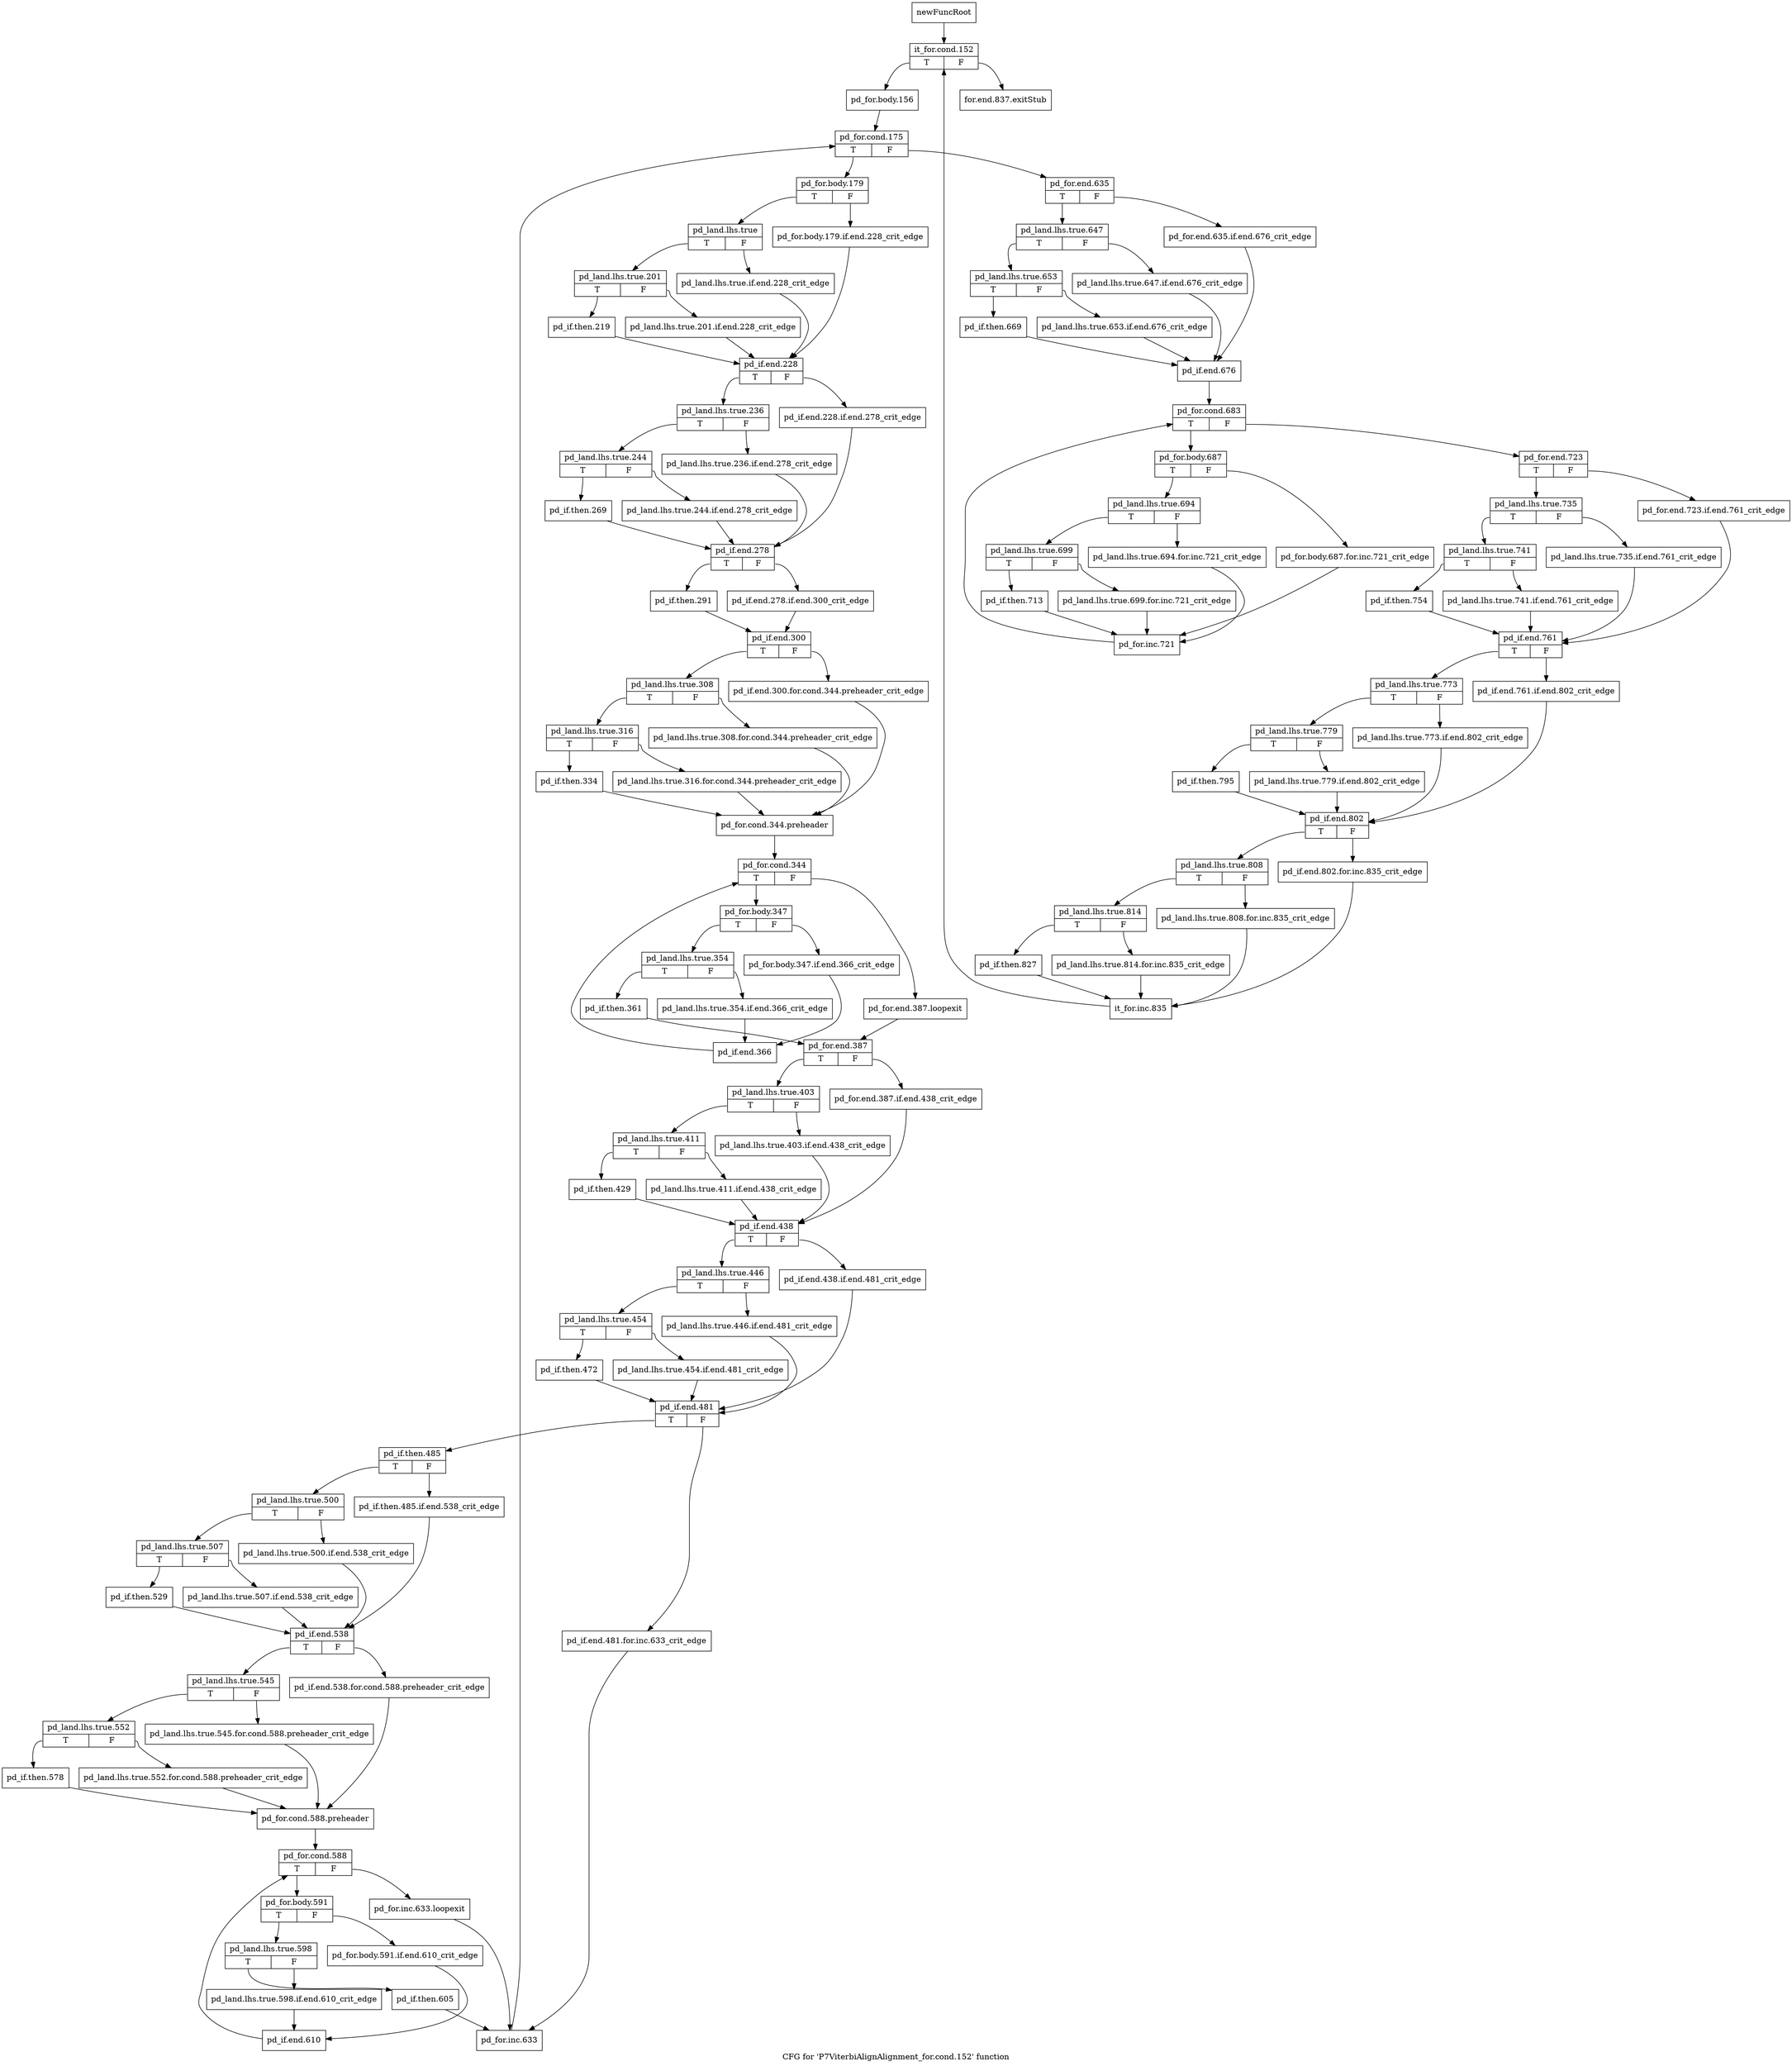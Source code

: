digraph "CFG for 'P7ViterbiAlignAlignment_for.cond.152' function" {
	label="CFG for 'P7ViterbiAlignAlignment_for.cond.152' function";

	Node0x2f81210 [shape=record,label="{newFuncRoot}"];
	Node0x2f81210 -> Node0x2f812b0;
	Node0x2f81260 [shape=record,label="{for.end.837.exitStub}"];
	Node0x2f812b0 [shape=record,label="{it_for.cond.152|{<s0>T|<s1>F}}"];
	Node0x2f812b0:s0 -> Node0x2f81300;
	Node0x2f812b0:s1 -> Node0x2f81260;
	Node0x2f81300 [shape=record,label="{pd_for.body.156}"];
	Node0x2f81300 -> Node0x2f81350;
	Node0x2f81350 [shape=record,label="{pd_for.cond.175|{<s0>T|<s1>F}}"];
	Node0x2f81350:s0 -> Node0x2f81fd0;
	Node0x2f81350:s1 -> Node0x2f813a0;
	Node0x2f813a0 [shape=record,label="{pd_for.end.635|{<s0>T|<s1>F}}"];
	Node0x2f813a0:s0 -> Node0x2f81440;
	Node0x2f813a0:s1 -> Node0x2f813f0;
	Node0x2f813f0 [shape=record,label="{pd_for.end.635.if.end.676_crit_edge}"];
	Node0x2f813f0 -> Node0x2f815d0;
	Node0x2f81440 [shape=record,label="{pd_land.lhs.true.647|{<s0>T|<s1>F}}"];
	Node0x2f81440:s0 -> Node0x2f814e0;
	Node0x2f81440:s1 -> Node0x2f81490;
	Node0x2f81490 [shape=record,label="{pd_land.lhs.true.647.if.end.676_crit_edge}"];
	Node0x2f81490 -> Node0x2f815d0;
	Node0x2f814e0 [shape=record,label="{pd_land.lhs.true.653|{<s0>T|<s1>F}}"];
	Node0x2f814e0:s0 -> Node0x2f81580;
	Node0x2f814e0:s1 -> Node0x2f81530;
	Node0x2f81530 [shape=record,label="{pd_land.lhs.true.653.if.end.676_crit_edge}"];
	Node0x2f81530 -> Node0x2f815d0;
	Node0x2f81580 [shape=record,label="{pd_if.then.669}"];
	Node0x2f81580 -> Node0x2f815d0;
	Node0x2f815d0 [shape=record,label="{pd_if.end.676}"];
	Node0x2f815d0 -> Node0x2f81620;
	Node0x2f81620 [shape=record,label="{pd_for.cond.683|{<s0>T|<s1>F}}"];
	Node0x2f81620:s0 -> Node0x2f81d50;
	Node0x2f81620:s1 -> Node0x2f81670;
	Node0x2f81670 [shape=record,label="{pd_for.end.723|{<s0>T|<s1>F}}"];
	Node0x2f81670:s0 -> Node0x2f81710;
	Node0x2f81670:s1 -> Node0x2f816c0;
	Node0x2f816c0 [shape=record,label="{pd_for.end.723.if.end.761_crit_edge}"];
	Node0x2f816c0 -> Node0x2f818a0;
	Node0x2f81710 [shape=record,label="{pd_land.lhs.true.735|{<s0>T|<s1>F}}"];
	Node0x2f81710:s0 -> Node0x2f817b0;
	Node0x2f81710:s1 -> Node0x2f81760;
	Node0x2f81760 [shape=record,label="{pd_land.lhs.true.735.if.end.761_crit_edge}"];
	Node0x2f81760 -> Node0x2f818a0;
	Node0x2f817b0 [shape=record,label="{pd_land.lhs.true.741|{<s0>T|<s1>F}}"];
	Node0x2f817b0:s0 -> Node0x2f81850;
	Node0x2f817b0:s1 -> Node0x2f81800;
	Node0x2f81800 [shape=record,label="{pd_land.lhs.true.741.if.end.761_crit_edge}"];
	Node0x2f81800 -> Node0x2f818a0;
	Node0x2f81850 [shape=record,label="{pd_if.then.754}"];
	Node0x2f81850 -> Node0x2f818a0;
	Node0x2f818a0 [shape=record,label="{pd_if.end.761|{<s0>T|<s1>F}}"];
	Node0x2f818a0:s0 -> Node0x2f81940;
	Node0x2f818a0:s1 -> Node0x2f818f0;
	Node0x2f818f0 [shape=record,label="{pd_if.end.761.if.end.802_crit_edge}"];
	Node0x2f818f0 -> Node0x2f81ad0;
	Node0x2f81940 [shape=record,label="{pd_land.lhs.true.773|{<s0>T|<s1>F}}"];
	Node0x2f81940:s0 -> Node0x2f819e0;
	Node0x2f81940:s1 -> Node0x2f81990;
	Node0x2f81990 [shape=record,label="{pd_land.lhs.true.773.if.end.802_crit_edge}"];
	Node0x2f81990 -> Node0x2f81ad0;
	Node0x2f819e0 [shape=record,label="{pd_land.lhs.true.779|{<s0>T|<s1>F}}"];
	Node0x2f819e0:s0 -> Node0x2f81a80;
	Node0x2f819e0:s1 -> Node0x2f81a30;
	Node0x2f81a30 [shape=record,label="{pd_land.lhs.true.779.if.end.802_crit_edge}"];
	Node0x2f81a30 -> Node0x2f81ad0;
	Node0x2f81a80 [shape=record,label="{pd_if.then.795}"];
	Node0x2f81a80 -> Node0x2f81ad0;
	Node0x2f81ad0 [shape=record,label="{pd_if.end.802|{<s0>T|<s1>F}}"];
	Node0x2f81ad0:s0 -> Node0x2f81b70;
	Node0x2f81ad0:s1 -> Node0x2f81b20;
	Node0x2f81b20 [shape=record,label="{pd_if.end.802.for.inc.835_crit_edge}"];
	Node0x2f81b20 -> Node0x2f81d00;
	Node0x2f81b70 [shape=record,label="{pd_land.lhs.true.808|{<s0>T|<s1>F}}"];
	Node0x2f81b70:s0 -> Node0x2f81c10;
	Node0x2f81b70:s1 -> Node0x2f81bc0;
	Node0x2f81bc0 [shape=record,label="{pd_land.lhs.true.808.for.inc.835_crit_edge}"];
	Node0x2f81bc0 -> Node0x2f81d00;
	Node0x2f81c10 [shape=record,label="{pd_land.lhs.true.814|{<s0>T|<s1>F}}"];
	Node0x2f81c10:s0 -> Node0x2f81cb0;
	Node0x2f81c10:s1 -> Node0x2f81c60;
	Node0x2f81c60 [shape=record,label="{pd_land.lhs.true.814.for.inc.835_crit_edge}"];
	Node0x2f81c60 -> Node0x2f81d00;
	Node0x2f81cb0 [shape=record,label="{pd_if.then.827}"];
	Node0x2f81cb0 -> Node0x2f81d00;
	Node0x2f81d00 [shape=record,label="{it_for.inc.835}"];
	Node0x2f81d00 -> Node0x2f812b0;
	Node0x2f81d50 [shape=record,label="{pd_for.body.687|{<s0>T|<s1>F}}"];
	Node0x2f81d50:s0 -> Node0x2f81df0;
	Node0x2f81d50:s1 -> Node0x2f81da0;
	Node0x2f81da0 [shape=record,label="{pd_for.body.687.for.inc.721_crit_edge}"];
	Node0x2f81da0 -> Node0x2f81f80;
	Node0x2f81df0 [shape=record,label="{pd_land.lhs.true.694|{<s0>T|<s1>F}}"];
	Node0x2f81df0:s0 -> Node0x2f81e90;
	Node0x2f81df0:s1 -> Node0x2f81e40;
	Node0x2f81e40 [shape=record,label="{pd_land.lhs.true.694.for.inc.721_crit_edge}"];
	Node0x2f81e40 -> Node0x2f81f80;
	Node0x2f81e90 [shape=record,label="{pd_land.lhs.true.699|{<s0>T|<s1>F}}"];
	Node0x2f81e90:s0 -> Node0x2f81f30;
	Node0x2f81e90:s1 -> Node0x2f81ee0;
	Node0x2f81ee0 [shape=record,label="{pd_land.lhs.true.699.for.inc.721_crit_edge}"];
	Node0x2f81ee0 -> Node0x2f81f80;
	Node0x2f81f30 [shape=record,label="{pd_if.then.713}"];
	Node0x2f81f30 -> Node0x2f81f80;
	Node0x2f81f80 [shape=record,label="{pd_for.inc.721}"];
	Node0x2f81f80 -> Node0x2f81620;
	Node0x2f81fd0 [shape=record,label="{pd_for.body.179|{<s0>T|<s1>F}}"];
	Node0x2f81fd0:s0 -> Node0x2f82070;
	Node0x2f81fd0:s1 -> Node0x2f82020;
	Node0x2f82020 [shape=record,label="{pd_for.body.179.if.end.228_crit_edge}"];
	Node0x2f82020 -> Node0x2f82200;
	Node0x2f82070 [shape=record,label="{pd_land.lhs.true|{<s0>T|<s1>F}}"];
	Node0x2f82070:s0 -> Node0x2f82110;
	Node0x2f82070:s1 -> Node0x2f820c0;
	Node0x2f820c0 [shape=record,label="{pd_land.lhs.true.if.end.228_crit_edge}"];
	Node0x2f820c0 -> Node0x2f82200;
	Node0x2f82110 [shape=record,label="{pd_land.lhs.true.201|{<s0>T|<s1>F}}"];
	Node0x2f82110:s0 -> Node0x2f821b0;
	Node0x2f82110:s1 -> Node0x2f82160;
	Node0x2f82160 [shape=record,label="{pd_land.lhs.true.201.if.end.228_crit_edge}"];
	Node0x2f82160 -> Node0x2f82200;
	Node0x2f821b0 [shape=record,label="{pd_if.then.219}"];
	Node0x2f821b0 -> Node0x2f82200;
	Node0x2f82200 [shape=record,label="{pd_if.end.228|{<s0>T|<s1>F}}"];
	Node0x2f82200:s0 -> Node0x2f822a0;
	Node0x2f82200:s1 -> Node0x2f82250;
	Node0x2f82250 [shape=record,label="{pd_if.end.228.if.end.278_crit_edge}"];
	Node0x2f82250 -> Node0x2f82430;
	Node0x2f822a0 [shape=record,label="{pd_land.lhs.true.236|{<s0>T|<s1>F}}"];
	Node0x2f822a0:s0 -> Node0x2f82340;
	Node0x2f822a0:s1 -> Node0x2f822f0;
	Node0x2f822f0 [shape=record,label="{pd_land.lhs.true.236.if.end.278_crit_edge}"];
	Node0x2f822f0 -> Node0x2f82430;
	Node0x2f82340 [shape=record,label="{pd_land.lhs.true.244|{<s0>T|<s1>F}}"];
	Node0x2f82340:s0 -> Node0x2f823e0;
	Node0x2f82340:s1 -> Node0x2f82390;
	Node0x2f82390 [shape=record,label="{pd_land.lhs.true.244.if.end.278_crit_edge}"];
	Node0x2f82390 -> Node0x2f82430;
	Node0x2f823e0 [shape=record,label="{pd_if.then.269}"];
	Node0x2f823e0 -> Node0x2f82430;
	Node0x2f82430 [shape=record,label="{pd_if.end.278|{<s0>T|<s1>F}}"];
	Node0x2f82430:s0 -> Node0x2f824d0;
	Node0x2f82430:s1 -> Node0x2f82480;
	Node0x2f82480 [shape=record,label="{pd_if.end.278.if.end.300_crit_edge}"];
	Node0x2f82480 -> Node0x2f82520;
	Node0x2f824d0 [shape=record,label="{pd_if.then.291}"];
	Node0x2f824d0 -> Node0x2f82520;
	Node0x2f82520 [shape=record,label="{pd_if.end.300|{<s0>T|<s1>F}}"];
	Node0x2f82520:s0 -> Node0x2f825c0;
	Node0x2f82520:s1 -> Node0x2f82570;
	Node0x2f82570 [shape=record,label="{pd_if.end.300.for.cond.344.preheader_crit_edge}"];
	Node0x2f82570 -> Node0x2f82750;
	Node0x2f825c0 [shape=record,label="{pd_land.lhs.true.308|{<s0>T|<s1>F}}"];
	Node0x2f825c0:s0 -> Node0x2f82660;
	Node0x2f825c0:s1 -> Node0x2f82610;
	Node0x2f82610 [shape=record,label="{pd_land.lhs.true.308.for.cond.344.preheader_crit_edge}"];
	Node0x2f82610 -> Node0x2f82750;
	Node0x2f82660 [shape=record,label="{pd_land.lhs.true.316|{<s0>T|<s1>F}}"];
	Node0x2f82660:s0 -> Node0x2f82700;
	Node0x2f82660:s1 -> Node0x2f826b0;
	Node0x2f826b0 [shape=record,label="{pd_land.lhs.true.316.for.cond.344.preheader_crit_edge}"];
	Node0x2f826b0 -> Node0x2f82750;
	Node0x2f82700 [shape=record,label="{pd_if.then.334}"];
	Node0x2f82700 -> Node0x2f82750;
	Node0x2f82750 [shape=record,label="{pd_for.cond.344.preheader}"];
	Node0x2f82750 -> Node0x2f827a0;
	Node0x2f827a0 [shape=record,label="{pd_for.cond.344|{<s0>T|<s1>F}}"];
	Node0x2f827a0:s0 -> Node0x2f82840;
	Node0x2f827a0:s1 -> Node0x2f827f0;
	Node0x2f827f0 [shape=record,label="{pd_for.end.387.loopexit}"];
	Node0x2f827f0 -> Node0x2f82a20;
	Node0x2f82840 [shape=record,label="{pd_for.body.347|{<s0>T|<s1>F}}"];
	Node0x2f82840:s0 -> Node0x2f828e0;
	Node0x2f82840:s1 -> Node0x2f82890;
	Node0x2f82890 [shape=record,label="{pd_for.body.347.if.end.366_crit_edge}"];
	Node0x2f82890 -> Node0x2f82980;
	Node0x2f828e0 [shape=record,label="{pd_land.lhs.true.354|{<s0>T|<s1>F}}"];
	Node0x2f828e0:s0 -> Node0x2f829d0;
	Node0x2f828e0:s1 -> Node0x2f82930;
	Node0x2f82930 [shape=record,label="{pd_land.lhs.true.354.if.end.366_crit_edge}"];
	Node0x2f82930 -> Node0x2f82980;
	Node0x2f82980 [shape=record,label="{pd_if.end.366}"];
	Node0x2f82980 -> Node0x2f827a0;
	Node0x2f829d0 [shape=record,label="{pd_if.then.361}"];
	Node0x2f829d0 -> Node0x2f82a20;
	Node0x2f82a20 [shape=record,label="{pd_for.end.387|{<s0>T|<s1>F}}"];
	Node0x2f82a20:s0 -> Node0x2f82ac0;
	Node0x2f82a20:s1 -> Node0x2f82a70;
	Node0x2f82a70 [shape=record,label="{pd_for.end.387.if.end.438_crit_edge}"];
	Node0x2f82a70 -> Node0x2f82c50;
	Node0x2f82ac0 [shape=record,label="{pd_land.lhs.true.403|{<s0>T|<s1>F}}"];
	Node0x2f82ac0:s0 -> Node0x2f82b60;
	Node0x2f82ac0:s1 -> Node0x2f82b10;
	Node0x2f82b10 [shape=record,label="{pd_land.lhs.true.403.if.end.438_crit_edge}"];
	Node0x2f82b10 -> Node0x2f82c50;
	Node0x2f82b60 [shape=record,label="{pd_land.lhs.true.411|{<s0>T|<s1>F}}"];
	Node0x2f82b60:s0 -> Node0x2f82c00;
	Node0x2f82b60:s1 -> Node0x2f82bb0;
	Node0x2f82bb0 [shape=record,label="{pd_land.lhs.true.411.if.end.438_crit_edge}"];
	Node0x2f82bb0 -> Node0x2f82c50;
	Node0x2f82c00 [shape=record,label="{pd_if.then.429}"];
	Node0x2f82c00 -> Node0x2f82c50;
	Node0x2f82c50 [shape=record,label="{pd_if.end.438|{<s0>T|<s1>F}}"];
	Node0x2f82c50:s0 -> Node0x2f82cf0;
	Node0x2f82c50:s1 -> Node0x2f82ca0;
	Node0x2f82ca0 [shape=record,label="{pd_if.end.438.if.end.481_crit_edge}"];
	Node0x2f82ca0 -> Node0x2f82e80;
	Node0x2f82cf0 [shape=record,label="{pd_land.lhs.true.446|{<s0>T|<s1>F}}"];
	Node0x2f82cf0:s0 -> Node0x2f82d90;
	Node0x2f82cf0:s1 -> Node0x2f82d40;
	Node0x2f82d40 [shape=record,label="{pd_land.lhs.true.446.if.end.481_crit_edge}"];
	Node0x2f82d40 -> Node0x2f82e80;
	Node0x2f82d90 [shape=record,label="{pd_land.lhs.true.454|{<s0>T|<s1>F}}"];
	Node0x2f82d90:s0 -> Node0x2f82e30;
	Node0x2f82d90:s1 -> Node0x2f82de0;
	Node0x2f82de0 [shape=record,label="{pd_land.lhs.true.454.if.end.481_crit_edge}"];
	Node0x2f82de0 -> Node0x2f82e80;
	Node0x2f82e30 [shape=record,label="{pd_if.then.472}"];
	Node0x2f82e30 -> Node0x2f82e80;
	Node0x2f82e80 [shape=record,label="{pd_if.end.481|{<s0>T|<s1>F}}"];
	Node0x2f82e80:s0 -> Node0x2f82f20;
	Node0x2f82e80:s1 -> Node0x2f82ed0;
	Node0x2f82ed0 [shape=record,label="{pd_if.end.481.for.inc.633_crit_edge}"];
	Node0x2f82ed0 -> Node0x2f83650;
	Node0x2f82f20 [shape=record,label="{pd_if.then.485|{<s0>T|<s1>F}}"];
	Node0x2f82f20:s0 -> Node0x2f82fc0;
	Node0x2f82f20:s1 -> Node0x2f82f70;
	Node0x2f82f70 [shape=record,label="{pd_if.then.485.if.end.538_crit_edge}"];
	Node0x2f82f70 -> Node0x2f83150;
	Node0x2f82fc0 [shape=record,label="{pd_land.lhs.true.500|{<s0>T|<s1>F}}"];
	Node0x2f82fc0:s0 -> Node0x2f83060;
	Node0x2f82fc0:s1 -> Node0x2f83010;
	Node0x2f83010 [shape=record,label="{pd_land.lhs.true.500.if.end.538_crit_edge}"];
	Node0x2f83010 -> Node0x2f83150;
	Node0x2f83060 [shape=record,label="{pd_land.lhs.true.507|{<s0>T|<s1>F}}"];
	Node0x2f83060:s0 -> Node0x2f83100;
	Node0x2f83060:s1 -> Node0x2f830b0;
	Node0x2f830b0 [shape=record,label="{pd_land.lhs.true.507.if.end.538_crit_edge}"];
	Node0x2f830b0 -> Node0x2f83150;
	Node0x2f83100 [shape=record,label="{pd_if.then.529}"];
	Node0x2f83100 -> Node0x2f83150;
	Node0x2f83150 [shape=record,label="{pd_if.end.538|{<s0>T|<s1>F}}"];
	Node0x2f83150:s0 -> Node0x2f831f0;
	Node0x2f83150:s1 -> Node0x2f831a0;
	Node0x2f831a0 [shape=record,label="{pd_if.end.538.for.cond.588.preheader_crit_edge}"];
	Node0x2f831a0 -> Node0x2f83380;
	Node0x2f831f0 [shape=record,label="{pd_land.lhs.true.545|{<s0>T|<s1>F}}"];
	Node0x2f831f0:s0 -> Node0x2f83290;
	Node0x2f831f0:s1 -> Node0x2f83240;
	Node0x2f83240 [shape=record,label="{pd_land.lhs.true.545.for.cond.588.preheader_crit_edge}"];
	Node0x2f83240 -> Node0x2f83380;
	Node0x2f83290 [shape=record,label="{pd_land.lhs.true.552|{<s0>T|<s1>F}}"];
	Node0x2f83290:s0 -> Node0x2f83330;
	Node0x2f83290:s1 -> Node0x2f832e0;
	Node0x2f832e0 [shape=record,label="{pd_land.lhs.true.552.for.cond.588.preheader_crit_edge}"];
	Node0x2f832e0 -> Node0x2f83380;
	Node0x2f83330 [shape=record,label="{pd_if.then.578}"];
	Node0x2f83330 -> Node0x2f83380;
	Node0x2f83380 [shape=record,label="{pd_for.cond.588.preheader}"];
	Node0x2f83380 -> Node0x2f833d0;
	Node0x2f833d0 [shape=record,label="{pd_for.cond.588|{<s0>T|<s1>F}}"];
	Node0x2f833d0:s0 -> Node0x2f83470;
	Node0x2f833d0:s1 -> Node0x2f83420;
	Node0x2f83420 [shape=record,label="{pd_for.inc.633.loopexit}"];
	Node0x2f83420 -> Node0x2f83650;
	Node0x2f83470 [shape=record,label="{pd_for.body.591|{<s0>T|<s1>F}}"];
	Node0x2f83470:s0 -> Node0x2f83510;
	Node0x2f83470:s1 -> Node0x2f834c0;
	Node0x2f834c0 [shape=record,label="{pd_for.body.591.if.end.610_crit_edge}"];
	Node0x2f834c0 -> Node0x2f835b0;
	Node0x2f83510 [shape=record,label="{pd_land.lhs.true.598|{<s0>T|<s1>F}}"];
	Node0x2f83510:s0 -> Node0x2f83600;
	Node0x2f83510:s1 -> Node0x2f83560;
	Node0x2f83560 [shape=record,label="{pd_land.lhs.true.598.if.end.610_crit_edge}"];
	Node0x2f83560 -> Node0x2f835b0;
	Node0x2f835b0 [shape=record,label="{pd_if.end.610}"];
	Node0x2f835b0 -> Node0x2f833d0;
	Node0x2f83600 [shape=record,label="{pd_if.then.605}"];
	Node0x2f83600 -> Node0x2f83650;
	Node0x2f83650 [shape=record,label="{pd_for.inc.633}"];
	Node0x2f83650 -> Node0x2f81350;
}
